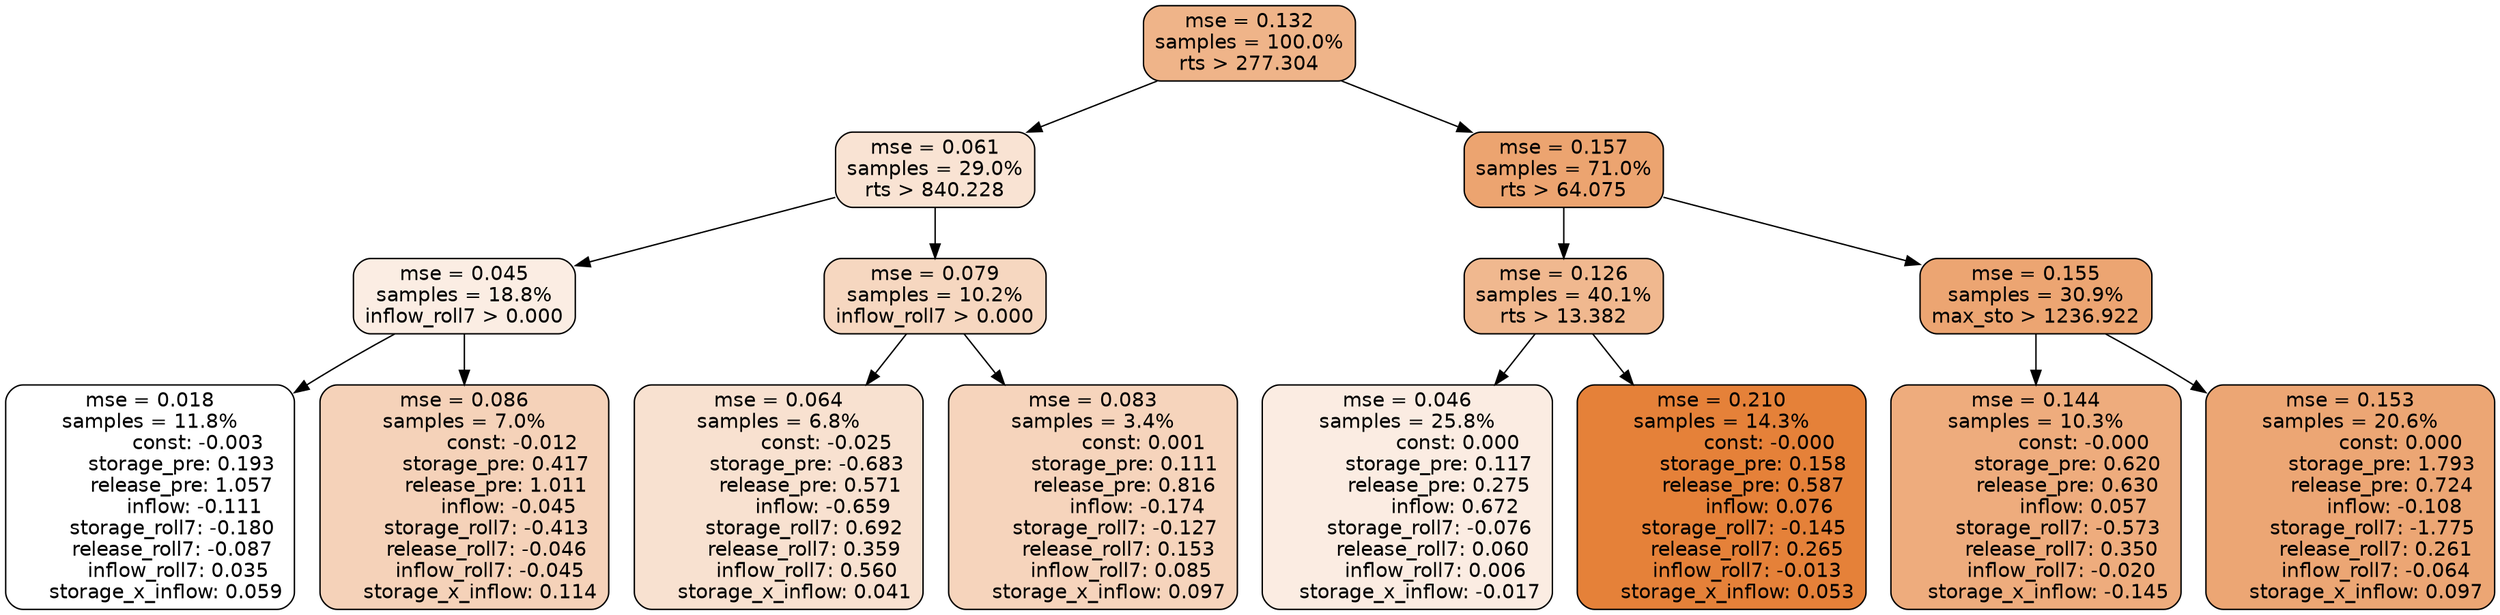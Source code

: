 digraph tree {
node [shape=rectangle, style="filled, rounded", color="black", fontname=helvetica] ;
edge [fontname=helvetica] ;
	"0" [label="mse = 0.132
samples = 100.0%
rts > 277.304", fillcolor="#efb489"]
	"8" [label="mse = 0.061
samples = 29.0%
rts > 840.228", fillcolor="#f9e3d3"]
	"1" [label="mse = 0.157
samples = 71.0%
rts > 64.075", fillcolor="#eca470"]
	"9" [label="mse = 0.045
samples = 18.8%
inflow_roll7 > 0.000", fillcolor="#fbede3"]
	"12" [label="mse = 0.079
samples = 10.2%
inflow_roll7 > 0.000", fillcolor="#f6d7c0"]
	"2" [label="mse = 0.126
samples = 40.1%
rts > 13.382", fillcolor="#f0b88f"]
	"5" [label="mse = 0.155
samples = 30.9%
max_sto > 1236.922", fillcolor="#eca572"]
	"10" [label="mse = 0.018
samples = 11.8%
               const: -0.003
          storage_pre: 0.193
          release_pre: 1.057
              inflow: -0.111
       storage_roll7: -0.180
       release_roll7: -0.087
         inflow_roll7: 0.035
     storage_x_inflow: 0.059", fillcolor="#ffffff"]
	"11" [label="mse = 0.086
samples = 7.0%
               const: -0.012
          storage_pre: 0.417
          release_pre: 1.011
              inflow: -0.045
       storage_roll7: -0.413
       release_roll7: -0.046
        inflow_roll7: -0.045
     storage_x_inflow: 0.114", fillcolor="#f5d2b9"]
	"13" [label="mse = 0.064
samples = 6.8%
               const: -0.025
         storage_pre: -0.683
          release_pre: 0.571
              inflow: -0.659
        storage_roll7: 0.692
        release_roll7: 0.359
         inflow_roll7: 0.560
     storage_x_inflow: 0.041", fillcolor="#f8e1d0"]
	"14" [label="mse = 0.083
samples = 3.4%
                const: 0.001
          storage_pre: 0.111
          release_pre: 0.816
              inflow: -0.174
       storage_roll7: -0.127
        release_roll7: 0.153
         inflow_roll7: 0.085
     storage_x_inflow: 0.097", fillcolor="#f6d4bc"]
	"3" [label="mse = 0.046
samples = 25.8%
                const: 0.000
          storage_pre: 0.117
          release_pre: 0.275
               inflow: 0.672
       storage_roll7: -0.076
        release_roll7: 0.060
         inflow_roll7: 0.006
    storage_x_inflow: -0.017", fillcolor="#fbece2"]
	"4" [label="mse = 0.210
samples = 14.3%
               const: -0.000
          storage_pre: 0.158
          release_pre: 0.587
               inflow: 0.076
       storage_roll7: -0.145
        release_roll7: 0.265
        inflow_roll7: -0.013
     storage_x_inflow: 0.053", fillcolor="#e58139"]
	"7" [label="mse = 0.144
samples = 10.3%
               const: -0.000
          storage_pre: 0.620
          release_pre: 0.630
               inflow: 0.057
       storage_roll7: -0.573
        release_roll7: 0.350
        inflow_roll7: -0.020
    storage_x_inflow: -0.145", fillcolor="#eeac7d"]
	"6" [label="mse = 0.153
samples = 20.6%
                const: 0.000
          storage_pre: 1.793
          release_pre: 0.724
              inflow: -0.108
       storage_roll7: -1.775
        release_roll7: 0.261
        inflow_roll7: -0.064
     storage_x_inflow: 0.097", fillcolor="#eca674"]

	"0" -> "1"
	"0" -> "8"
	"8" -> "9"
	"8" -> "12"
	"1" -> "2"
	"1" -> "5"
	"9" -> "10"
	"9" -> "11"
	"12" -> "13"
	"12" -> "14"
	"2" -> "3"
	"2" -> "4"
	"5" -> "6"
	"5" -> "7"
}